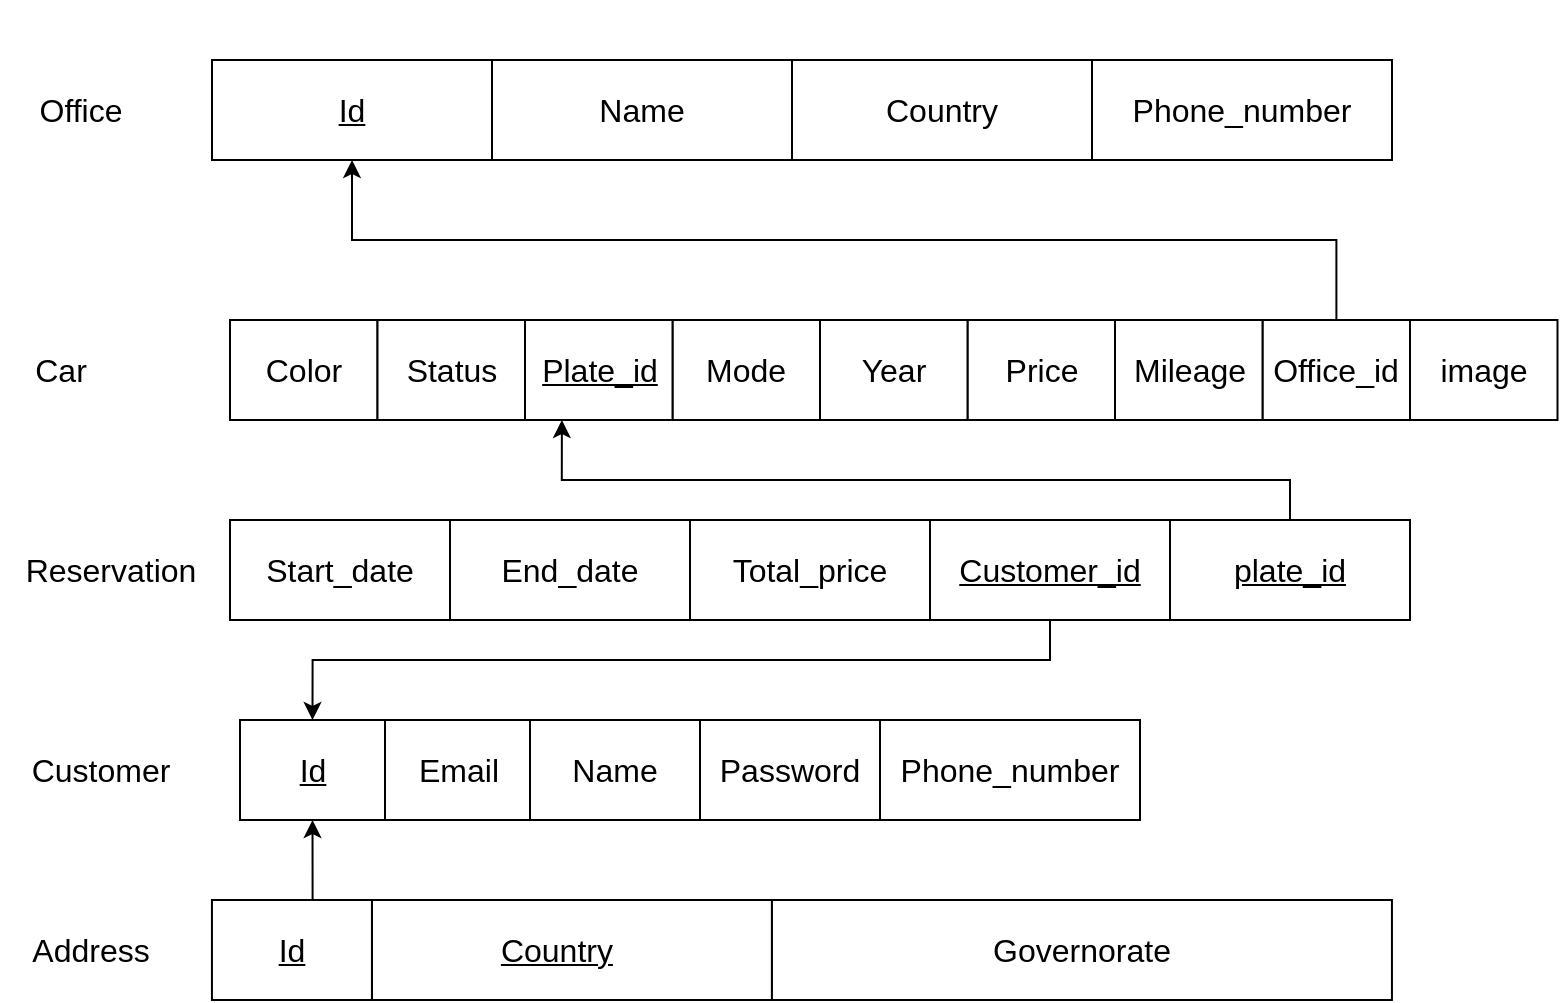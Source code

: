 <mxfile version="22.1.11" type="github">
  <diagram name="Page-1" id="tKTFEK8Sy4EYiJjbZsDl">
    <mxGraphModel dx="1434" dy="706" grid="1" gridSize="10" guides="1" tooltips="1" connect="1" arrows="1" fold="1" page="1" pageScale="1" pageWidth="827" pageHeight="1169" math="0" shadow="0">
      <root>
        <mxCell id="0" />
        <mxCell id="1" parent="0" />
        <mxCell id="jTdSeIXHc9XUFXkbGFJo-1" value="" style="group" parent="1" connectable="0" vertex="1">
          <mxGeometry x="109.97" y="440" width="590" height="80" as="geometry" />
        </mxCell>
        <mxCell id="jTdSeIXHc9XUFXkbGFJo-2" value="&lt;font style=&quot;font-size: 16px;&quot;&gt;&lt;u&gt;Country&lt;span style=&quot;white-space: pre;&quot;&gt;&#x9;&lt;/span&gt;&lt;/u&gt;&lt;/font&gt;" style="rounded=0;whiteSpace=wrap;html=1;" parent="jTdSeIXHc9XUFXkbGFJo-1" vertex="1">
          <mxGeometry x="80" y="30" width="200" height="50" as="geometry" />
        </mxCell>
        <mxCell id="jTdSeIXHc9XUFXkbGFJo-3" value="&lt;font style=&quot;font-size: 16px;&quot;&gt;Governorate&lt;/font&gt;" style="rounded=0;whiteSpace=wrap;html=1;" parent="jTdSeIXHc9XUFXkbGFJo-1" vertex="1">
          <mxGeometry x="280" y="30" width="310" height="50" as="geometry" />
        </mxCell>
        <mxCell id="jTdSeIXHc9XUFXkbGFJo-4" value="&lt;font style=&quot;font-size: 16px;&quot;&gt;&lt;u&gt;Id&lt;/u&gt;&lt;/font&gt;" style="rounded=0;whiteSpace=wrap;html=1;" parent="jTdSeIXHc9XUFXkbGFJo-1" vertex="1">
          <mxGeometry y="30" width="80" height="50" as="geometry" />
        </mxCell>
        <mxCell id="jTdSeIXHc9XUFXkbGFJo-5" value="" style="group" parent="1" connectable="0" vertex="1">
          <mxGeometry x="114" y="350" width="600" height="80" as="geometry" />
        </mxCell>
        <mxCell id="jTdSeIXHc9XUFXkbGFJo-6" value="&lt;font style=&quot;font-size: 16px;&quot;&gt;&lt;u&gt;Id&lt;/u&gt;&lt;/font&gt;" style="rounded=0;whiteSpace=wrap;html=1;" parent="jTdSeIXHc9XUFXkbGFJo-5" vertex="1">
          <mxGeometry x="10" y="30" width="72.5" height="50" as="geometry" />
        </mxCell>
        <mxCell id="jTdSeIXHc9XUFXkbGFJo-8" value="&lt;font style=&quot;font-size: 16px;&quot;&gt;Phone_number&lt;/font&gt;" style="rounded=0;whiteSpace=wrap;html=1;" parent="jTdSeIXHc9XUFXkbGFJo-5" vertex="1">
          <mxGeometry x="330" y="30" width="130" height="50" as="geometry" />
        </mxCell>
        <mxCell id="jTdSeIXHc9XUFXkbGFJo-9" value="&lt;font style=&quot;font-size: 16px;&quot;&gt;Password&lt;/font&gt;" style="rounded=0;whiteSpace=wrap;html=1;" parent="jTdSeIXHc9XUFXkbGFJo-5" vertex="1">
          <mxGeometry x="240" y="30" width="90" height="50" as="geometry" />
        </mxCell>
        <mxCell id="jTdSeIXHc9XUFXkbGFJo-10" value="&lt;font style=&quot;font-size: 16px;&quot;&gt;Name&lt;/font&gt;" style="rounded=0;whiteSpace=wrap;html=1;" parent="jTdSeIXHc9XUFXkbGFJo-5" vertex="1">
          <mxGeometry x="155" y="30" width="85" height="50" as="geometry" />
        </mxCell>
        <mxCell id="jTdSeIXHc9XUFXkbGFJo-11" value="&lt;font style=&quot;font-size: 16px;&quot;&gt;Email&lt;/font&gt;" style="rounded=0;whiteSpace=wrap;html=1;" parent="jTdSeIXHc9XUFXkbGFJo-5" vertex="1">
          <mxGeometry x="82.5" y="30" width="72.5" height="50" as="geometry" />
        </mxCell>
        <mxCell id="jTdSeIXHc9XUFXkbGFJo-12" value="" style="group" parent="1" connectable="0" vertex="1">
          <mxGeometry x="100" y="20" width="600" height="80" as="geometry" />
        </mxCell>
        <mxCell id="jTdSeIXHc9XUFXkbGFJo-13" value="&lt;font style=&quot;font-size: 16px;&quot;&gt;&lt;u&gt;Id&lt;/u&gt;&lt;/font&gt;" style="rounded=0;whiteSpace=wrap;html=1;" parent="jTdSeIXHc9XUFXkbGFJo-12" vertex="1">
          <mxGeometry x="10" y="30" width="140" height="50" as="geometry" />
        </mxCell>
        <mxCell id="jTdSeIXHc9XUFXkbGFJo-14" value="&lt;font style=&quot;font-size: 16px;&quot;&gt;Phone_number&lt;/font&gt;" style="rounded=0;whiteSpace=wrap;html=1;" parent="jTdSeIXHc9XUFXkbGFJo-12" vertex="1">
          <mxGeometry x="450" y="30" width="150" height="50" as="geometry" />
        </mxCell>
        <mxCell id="jTdSeIXHc9XUFXkbGFJo-15" value="&lt;font style=&quot;font-size: 16px;&quot;&gt;Country&lt;/font&gt;" style="rounded=0;whiteSpace=wrap;html=1;" parent="jTdSeIXHc9XUFXkbGFJo-12" vertex="1">
          <mxGeometry x="300" y="30" width="150" height="50" as="geometry" />
        </mxCell>
        <mxCell id="jTdSeIXHc9XUFXkbGFJo-16" value="&lt;span style=&quot;font-size: 16px;&quot;&gt;Name&lt;/span&gt;" style="rounded=0;whiteSpace=wrap;html=1;" parent="jTdSeIXHc9XUFXkbGFJo-12" vertex="1">
          <mxGeometry x="150" y="30" width="150" height="50" as="geometry" />
        </mxCell>
        <mxCell id="jTdSeIXHc9XUFXkbGFJo-17" value="" style="group" parent="1" connectable="0" vertex="1">
          <mxGeometry x="119" y="150" width="590" height="80" as="geometry" />
        </mxCell>
        <mxCell id="jTdSeIXHc9XUFXkbGFJo-18" value="" style="group" parent="jTdSeIXHc9XUFXkbGFJo-17" connectable="0" vertex="1">
          <mxGeometry y="30" width="590" height="50" as="geometry" />
        </mxCell>
        <mxCell id="jTdSeIXHc9XUFXkbGFJo-19" value="&lt;font style=&quot;font-size: 16px;&quot;&gt;Color&lt;/font&gt;" style="rounded=0;whiteSpace=wrap;html=1;" parent="jTdSeIXHc9XUFXkbGFJo-18" vertex="1">
          <mxGeometry width="73.75" height="50" as="geometry" />
        </mxCell>
        <mxCell id="jTdSeIXHc9XUFXkbGFJo-20" value="&lt;font style=&quot;font-size: 16px;&quot;&gt;Office_id&lt;/font&gt;" style="rounded=0;whiteSpace=wrap;html=1;" parent="jTdSeIXHc9XUFXkbGFJo-18" vertex="1">
          <mxGeometry x="516.25" width="73.75" height="50" as="geometry" />
        </mxCell>
        <mxCell id="jTdSeIXHc9XUFXkbGFJo-21" value="&lt;font style=&quot;font-size: 16px;&quot;&gt;Mileage&lt;/font&gt;" style="rounded=0;whiteSpace=wrap;html=1;" parent="jTdSeIXHc9XUFXkbGFJo-18" vertex="1">
          <mxGeometry x="442.5" width="73.75" height="50" as="geometry" />
        </mxCell>
        <mxCell id="jTdSeIXHc9XUFXkbGFJo-22" value="&lt;font style=&quot;font-size: 16px;&quot;&gt;Price&lt;/font&gt;" style="rounded=0;whiteSpace=wrap;html=1;" parent="jTdSeIXHc9XUFXkbGFJo-18" vertex="1">
          <mxGeometry x="368.75" width="73.75" height="50" as="geometry" />
        </mxCell>
        <mxCell id="jTdSeIXHc9XUFXkbGFJo-23" value="&lt;font style=&quot;font-size: 16px;&quot;&gt;Year&lt;/font&gt;" style="rounded=0;whiteSpace=wrap;html=1;" parent="jTdSeIXHc9XUFXkbGFJo-18" vertex="1">
          <mxGeometry x="295" width="73.75" height="50" as="geometry" />
        </mxCell>
        <mxCell id="jTdSeIXHc9XUFXkbGFJo-24" value="&lt;font style=&quot;font-size: 16px;&quot;&gt;Mode&lt;/font&gt;" style="rounded=0;whiteSpace=wrap;html=1;" parent="jTdSeIXHc9XUFXkbGFJo-18" vertex="1">
          <mxGeometry x="221.25" width="73.75" height="50" as="geometry" />
        </mxCell>
        <mxCell id="jTdSeIXHc9XUFXkbGFJo-25" value="&lt;font style=&quot;font-size: 16px;&quot;&gt;&lt;u&gt;Plate_id&lt;/u&gt;&lt;/font&gt;" style="rounded=0;whiteSpace=wrap;html=1;" parent="jTdSeIXHc9XUFXkbGFJo-18" vertex="1">
          <mxGeometry x="147.5" width="73.75" height="50" as="geometry" />
        </mxCell>
        <mxCell id="jTdSeIXHc9XUFXkbGFJo-26" value="&lt;font style=&quot;font-size: 16px;&quot;&gt;Status&lt;/font&gt;" style="rounded=0;whiteSpace=wrap;html=1;" parent="jTdSeIXHc9XUFXkbGFJo-18" vertex="1">
          <mxGeometry x="73.75" width="73.75" height="50" as="geometry" />
        </mxCell>
        <mxCell id="jTdSeIXHc9XUFXkbGFJo-27" style="edgeStyle=orthogonalEdgeStyle;rounded=0;orthogonalLoop=1;jettySize=auto;html=1;entryX=0.5;entryY=1;entryDx=0;entryDy=0;" parent="1" source="jTdSeIXHc9XUFXkbGFJo-20" target="jTdSeIXHc9XUFXkbGFJo-13" edge="1">
          <mxGeometry relative="1" as="geometry">
            <Array as="points">
              <mxPoint x="672" y="140" />
              <mxPoint x="180" y="140" />
            </Array>
          </mxGeometry>
        </mxCell>
        <mxCell id="jTdSeIXHc9XUFXkbGFJo-29" style="edgeStyle=orthogonalEdgeStyle;rounded=0;orthogonalLoop=1;jettySize=auto;html=1;entryX=0.5;entryY=1;entryDx=0;entryDy=0;exitX=0.5;exitY=0;exitDx=0;exitDy=0;" parent="1" source="jTdSeIXHc9XUFXkbGFJo-4" target="jTdSeIXHc9XUFXkbGFJo-6" edge="1">
          <mxGeometry relative="1" as="geometry">
            <Array as="points">
              <mxPoint x="160" y="470" />
            </Array>
          </mxGeometry>
        </mxCell>
        <mxCell id="jTdSeIXHc9XUFXkbGFJo-30" value="" style="group" parent="1" connectable="0" vertex="1">
          <mxGeometry x="104" y="250" width="605" height="80" as="geometry" />
        </mxCell>
        <mxCell id="jTdSeIXHc9XUFXkbGFJo-31" value="" style="group" parent="jTdSeIXHc9XUFXkbGFJo-30" connectable="0" vertex="1">
          <mxGeometry x="15" y="30" width="590" height="50" as="geometry" />
        </mxCell>
        <mxCell id="jTdSeIXHc9XUFXkbGFJo-32" value="&lt;font style=&quot;font-size: 16px;&quot;&gt;Start_date&lt;/font&gt;" style="rounded=0;whiteSpace=wrap;html=1;" parent="jTdSeIXHc9XUFXkbGFJo-31" vertex="1">
          <mxGeometry width="110" height="50" as="geometry" />
        </mxCell>
        <mxCell id="jTdSeIXHc9XUFXkbGFJo-33" value="&lt;font style=&quot;font-size: 16px;&quot;&gt;End_date&lt;/font&gt;" style="rounded=0;whiteSpace=wrap;html=1;" parent="jTdSeIXHc9XUFXkbGFJo-31" vertex="1">
          <mxGeometry x="110" width="120" height="50" as="geometry" />
        </mxCell>
        <mxCell id="jTdSeIXHc9XUFXkbGFJo-34" value="&lt;font style=&quot;font-size: 16px;&quot;&gt;Total_price&lt;/font&gt;" style="rounded=0;whiteSpace=wrap;html=1;" parent="jTdSeIXHc9XUFXkbGFJo-31" vertex="1">
          <mxGeometry x="230" width="120" height="50" as="geometry" />
        </mxCell>
        <mxCell id="jTdSeIXHc9XUFXkbGFJo-35" value="&lt;font style=&quot;font-size: 16px;&quot;&gt;&lt;u&gt;Customer_id&lt;/u&gt;&lt;/font&gt;" style="rounded=0;whiteSpace=wrap;html=1;" parent="jTdSeIXHc9XUFXkbGFJo-31" vertex="1">
          <mxGeometry x="350" width="120" height="50" as="geometry" />
        </mxCell>
        <mxCell id="jTdSeIXHc9XUFXkbGFJo-36" value="&lt;font style=&quot;font-size: 16px;&quot;&gt;&lt;u&gt;plate_id&lt;/u&gt;&lt;/font&gt;" style="rounded=0;whiteSpace=wrap;html=1;" parent="jTdSeIXHc9XUFXkbGFJo-31" vertex="1">
          <mxGeometry x="470" width="120" height="50" as="geometry" />
        </mxCell>
        <mxCell id="jTdSeIXHc9XUFXkbGFJo-37" value="&lt;font style=&quot;font-size: 16px;&quot;&gt;Reservation&lt;/font&gt;" style="text;html=1;align=center;verticalAlign=middle;resizable=0;points=[];autosize=1;strokeColor=none;fillColor=none;" parent="1" vertex="1">
          <mxGeometry x="4" y="290" width="110" height="30" as="geometry" />
        </mxCell>
        <mxCell id="jTdSeIXHc9XUFXkbGFJo-38" value="&lt;font style=&quot;font-size: 16px;&quot;&gt;Car&lt;/font&gt;" style="text;html=1;align=center;verticalAlign=middle;resizable=0;points=[];autosize=1;strokeColor=none;fillColor=none;" parent="1" vertex="1">
          <mxGeometry x="9" y="190" width="50" height="30" as="geometry" />
        </mxCell>
        <mxCell id="jTdSeIXHc9XUFXkbGFJo-39" value="&lt;font style=&quot;font-size: 16px;&quot;&gt;Address&lt;/font&gt;" style="text;html=1;align=center;verticalAlign=middle;resizable=0;points=[];autosize=1;strokeColor=none;fillColor=none;" parent="1" vertex="1">
          <mxGeometry x="9" y="480" width="80" height="30" as="geometry" />
        </mxCell>
        <mxCell id="jTdSeIXHc9XUFXkbGFJo-40" style="edgeStyle=orthogonalEdgeStyle;rounded=0;orthogonalLoop=1;jettySize=auto;html=1;entryX=0.5;entryY=0;entryDx=0;entryDy=0;" parent="1" source="jTdSeIXHc9XUFXkbGFJo-35" target="jTdSeIXHc9XUFXkbGFJo-6" edge="1">
          <mxGeometry relative="1" as="geometry">
            <Array as="points">
              <mxPoint x="529" y="350" />
              <mxPoint x="160" y="350" />
            </Array>
          </mxGeometry>
        </mxCell>
        <mxCell id="jTdSeIXHc9XUFXkbGFJo-41" style="edgeStyle=orthogonalEdgeStyle;rounded=0;orthogonalLoop=1;jettySize=auto;html=1;entryX=0.25;entryY=1;entryDx=0;entryDy=0;" parent="1" source="jTdSeIXHc9XUFXkbGFJo-36" target="jTdSeIXHc9XUFXkbGFJo-25" edge="1">
          <mxGeometry relative="1" as="geometry">
            <Array as="points">
              <mxPoint x="649" y="260" />
              <mxPoint x="285" y="260" />
            </Array>
          </mxGeometry>
        </mxCell>
        <mxCell id="jTdSeIXHc9XUFXkbGFJo-42" value="&lt;font style=&quot;font-size: 16px;&quot;&gt;Office&lt;/font&gt;" style="text;html=1;align=center;verticalAlign=middle;resizable=0;points=[];autosize=1;strokeColor=none;fillColor=none;" parent="1" vertex="1">
          <mxGeometry x="9" y="60" width="70" height="30" as="geometry" />
        </mxCell>
        <mxCell id="jTdSeIXHc9XUFXkbGFJo-43" value="&lt;font style=&quot;font-size: 16px;&quot;&gt;Customer&lt;/font&gt;" style="text;html=1;align=center;verticalAlign=middle;resizable=0;points=[];autosize=1;strokeColor=none;fillColor=none;" parent="1" vertex="1">
          <mxGeometry x="9" y="390" width="90" height="30" as="geometry" />
        </mxCell>
        <mxCell id="jTdSeIXHc9XUFXkbGFJo-44" value="&lt;font style=&quot;font-size: 16px;&quot;&gt;image&lt;br&gt;&lt;/font&gt;" style="rounded=0;whiteSpace=wrap;html=1;" parent="1" vertex="1">
          <mxGeometry x="709" y="180" width="73.75" height="50" as="geometry" />
        </mxCell>
      </root>
    </mxGraphModel>
  </diagram>
</mxfile>
